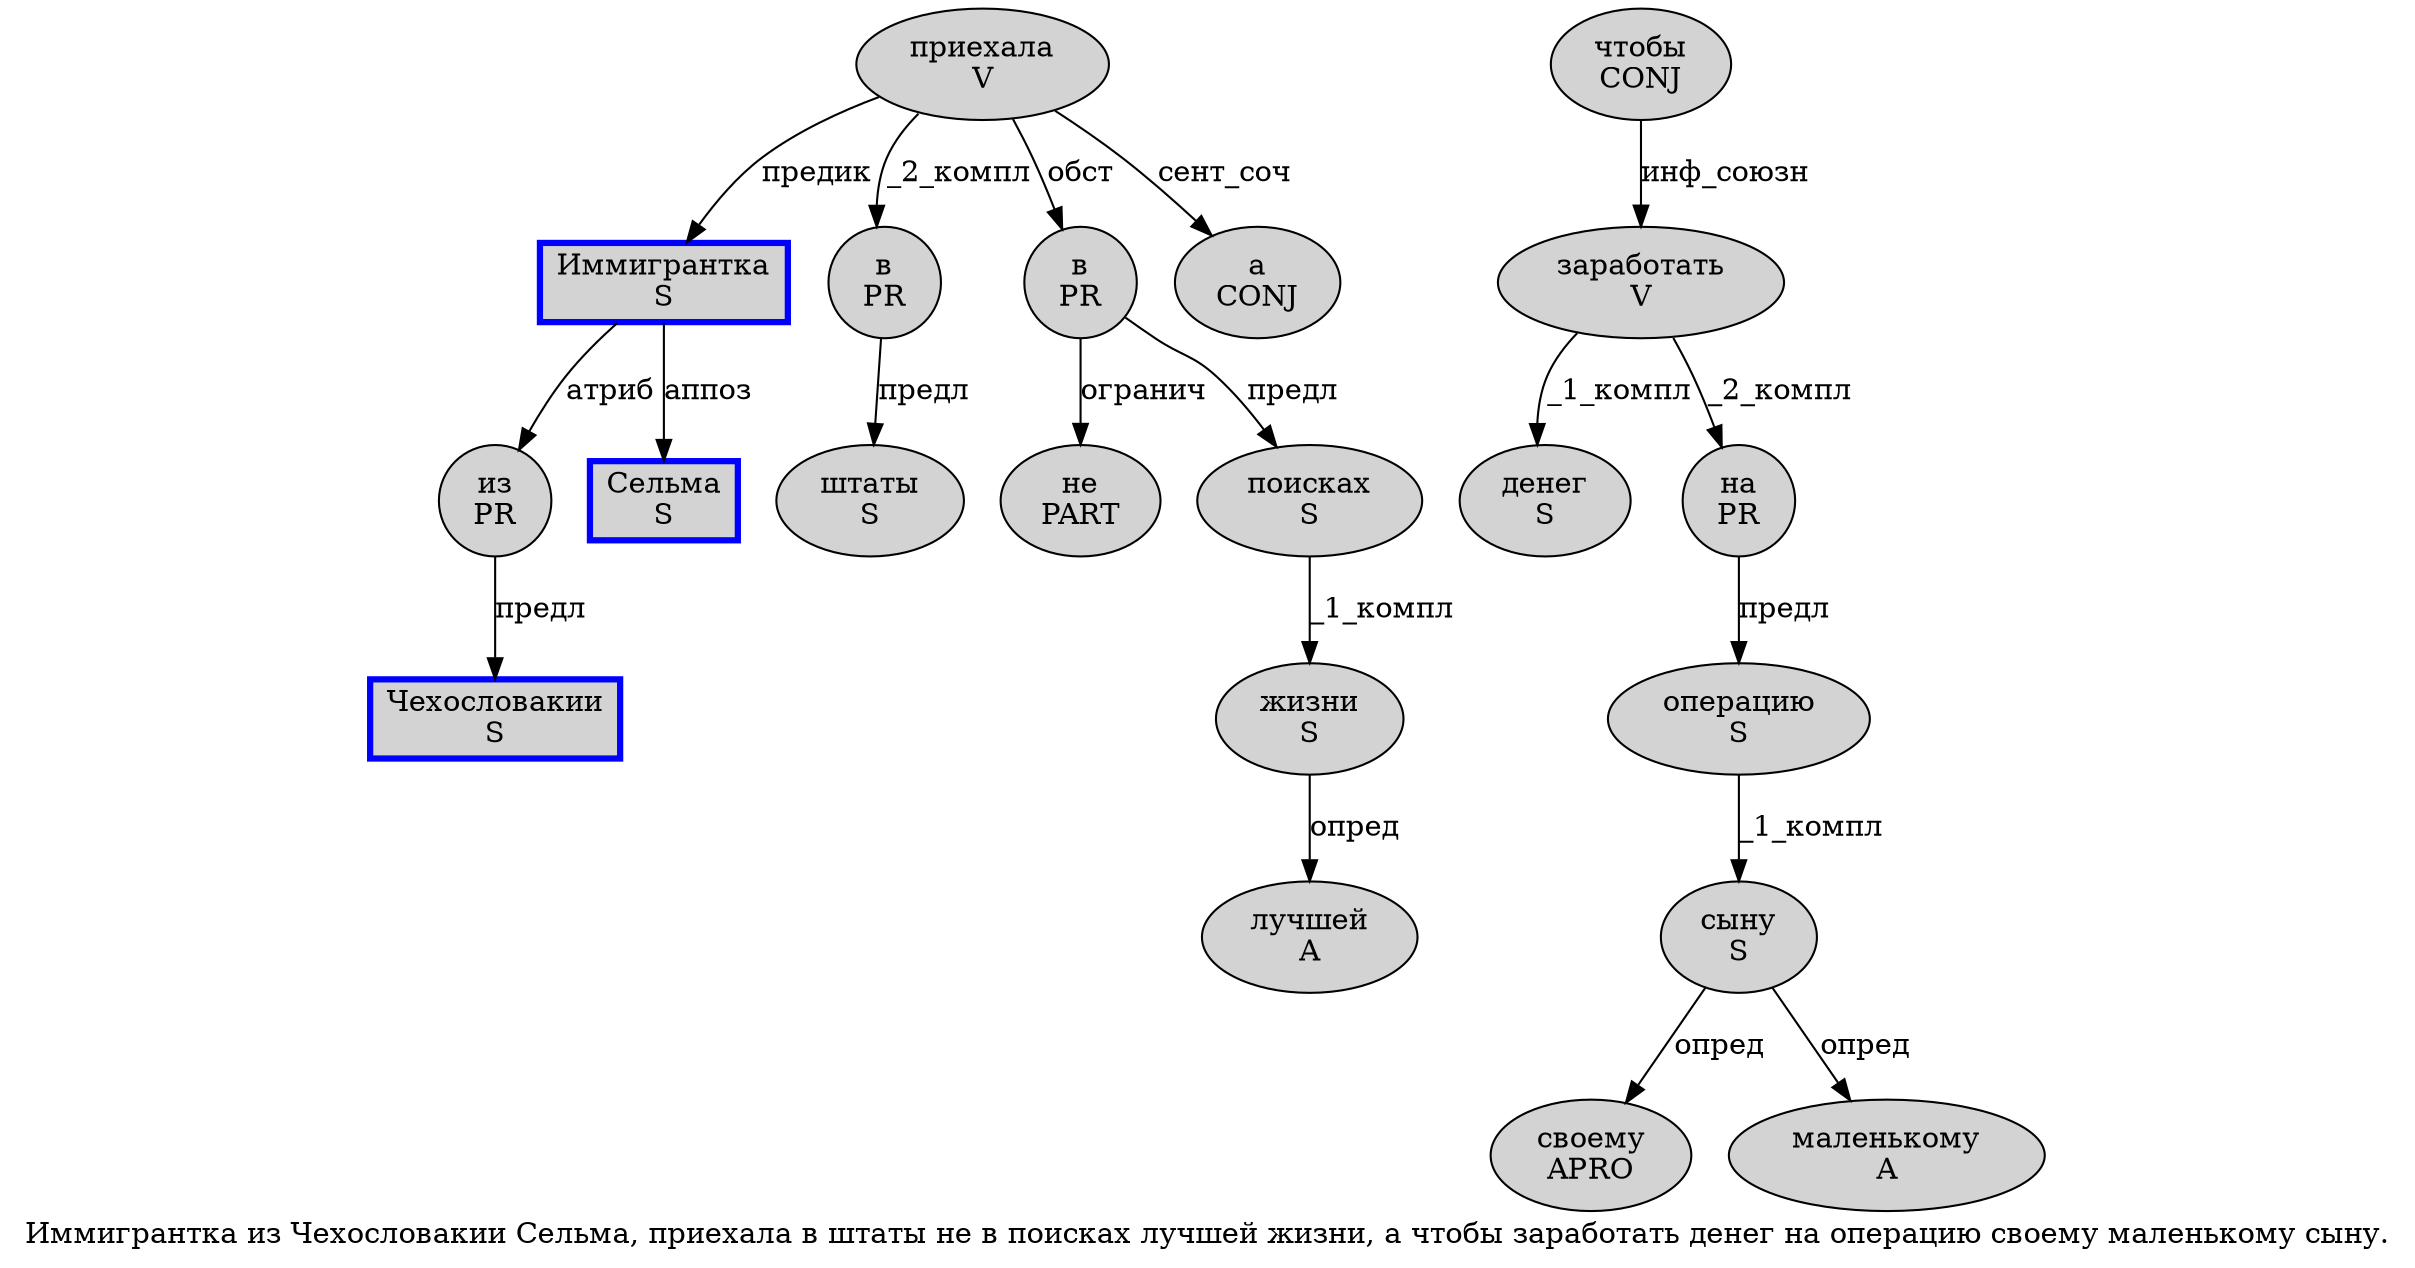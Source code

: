 digraph SENTENCE_1123 {
	graph [label="Иммигрантка из Чехословакии Сельма, приехала в штаты не в поисках лучшей жизни, а чтобы заработать денег на операцию своему маленькому сыну."]
	node [style=filled]
		0 [label="Иммигрантка
S" color=blue fillcolor=lightgray penwidth=3 shape=box]
		1 [label="из
PR" color="" fillcolor=lightgray penwidth=1 shape=ellipse]
		2 [label="Чехословакии
S" color=blue fillcolor=lightgray penwidth=3 shape=box]
		3 [label="Сельма
S" color=blue fillcolor=lightgray penwidth=3 shape=box]
		5 [label="приехала
V" color="" fillcolor=lightgray penwidth=1 shape=ellipse]
		6 [label="в
PR" color="" fillcolor=lightgray penwidth=1 shape=ellipse]
		7 [label="штаты
S" color="" fillcolor=lightgray penwidth=1 shape=ellipse]
		8 [label="не
PART" color="" fillcolor=lightgray penwidth=1 shape=ellipse]
		9 [label="в
PR" color="" fillcolor=lightgray penwidth=1 shape=ellipse]
		10 [label="поисках
S" color="" fillcolor=lightgray penwidth=1 shape=ellipse]
		11 [label="лучшей
A" color="" fillcolor=lightgray penwidth=1 shape=ellipse]
		12 [label="жизни
S" color="" fillcolor=lightgray penwidth=1 shape=ellipse]
		14 [label="а
CONJ" color="" fillcolor=lightgray penwidth=1 shape=ellipse]
		15 [label="чтобы
CONJ" color="" fillcolor=lightgray penwidth=1 shape=ellipse]
		16 [label="заработать
V" color="" fillcolor=lightgray penwidth=1 shape=ellipse]
		17 [label="денег
S" color="" fillcolor=lightgray penwidth=1 shape=ellipse]
		18 [label="на
PR" color="" fillcolor=lightgray penwidth=1 shape=ellipse]
		19 [label="операцию
S" color="" fillcolor=lightgray penwidth=1 shape=ellipse]
		20 [label="своему
APRO" color="" fillcolor=lightgray penwidth=1 shape=ellipse]
		21 [label="маленькому
A" color="" fillcolor=lightgray penwidth=1 shape=ellipse]
		22 [label="сыну
S" color="" fillcolor=lightgray penwidth=1 shape=ellipse]
			9 -> 8 [label="огранич"]
			9 -> 10 [label="предл"]
			1 -> 2 [label="предл"]
			12 -> 11 [label="опред"]
			6 -> 7 [label="предл"]
			0 -> 1 [label="атриб"]
			0 -> 3 [label="аппоз"]
			5 -> 0 [label="предик"]
			5 -> 6 [label="_2_компл"]
			5 -> 9 [label="обст"]
			5 -> 14 [label="сент_соч"]
			18 -> 19 [label="предл"]
			10 -> 12 [label="_1_компл"]
			16 -> 17 [label="_1_компл"]
			16 -> 18 [label="_2_компл"]
			22 -> 20 [label="опред"]
			22 -> 21 [label="опред"]
			15 -> 16 [label="инф_союзн"]
			19 -> 22 [label="_1_компл"]
}